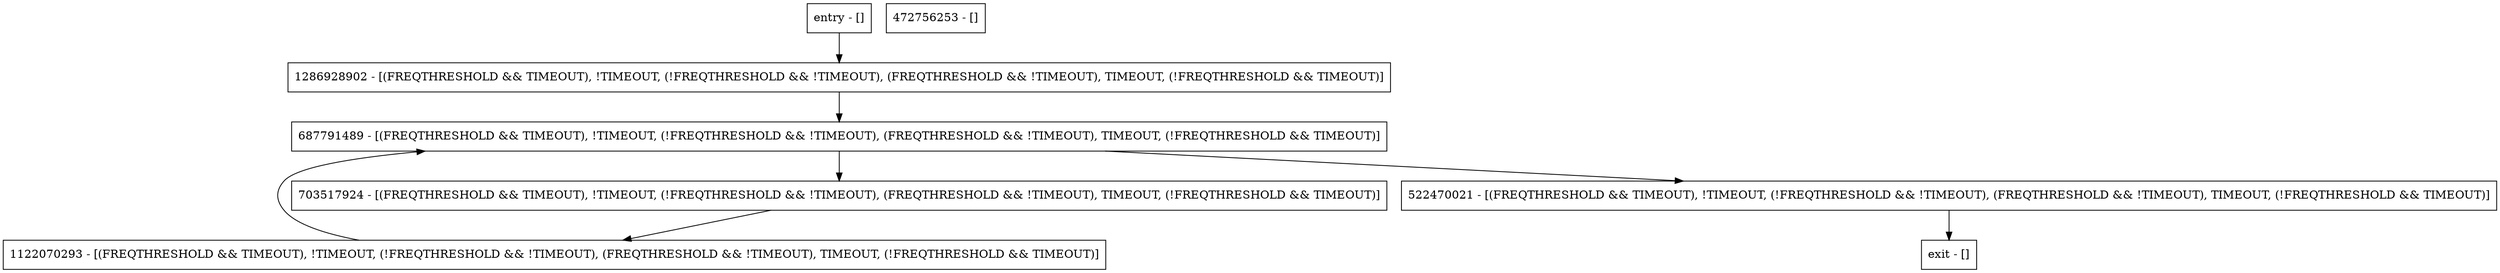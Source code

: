 digraph <init> {
node [shape=record];
entry [label="entry - []"];
exit [label="exit - []"];
522470021 [label="522470021 - [(FREQTHRESHOLD && TIMEOUT), !TIMEOUT, (!FREQTHRESHOLD && !TIMEOUT), (FREQTHRESHOLD && !TIMEOUT), TIMEOUT, (!FREQTHRESHOLD && TIMEOUT)]"];
1122070293 [label="1122070293 - [(FREQTHRESHOLD && TIMEOUT), !TIMEOUT, (!FREQTHRESHOLD && !TIMEOUT), (FREQTHRESHOLD && !TIMEOUT), TIMEOUT, (!FREQTHRESHOLD && TIMEOUT)]"];
1286928902 [label="1286928902 - [(FREQTHRESHOLD && TIMEOUT), !TIMEOUT, (!FREQTHRESHOLD && !TIMEOUT), (FREQTHRESHOLD && !TIMEOUT), TIMEOUT, (!FREQTHRESHOLD && TIMEOUT)]"];
687791489 [label="687791489 - [(FREQTHRESHOLD && TIMEOUT), !TIMEOUT, (!FREQTHRESHOLD && !TIMEOUT), (FREQTHRESHOLD && !TIMEOUT), TIMEOUT, (!FREQTHRESHOLD && TIMEOUT)]"];
472756253 [label="472756253 - []"];
703517924 [label="703517924 - [(FREQTHRESHOLD && TIMEOUT), !TIMEOUT, (!FREQTHRESHOLD && !TIMEOUT), (FREQTHRESHOLD && !TIMEOUT), TIMEOUT, (!FREQTHRESHOLD && TIMEOUT)]"];
entry;
exit;
entry -> 1286928902;
522470021 -> exit;
1122070293 -> 687791489;
1286928902 -> 687791489;
687791489 -> 522470021;
687791489 -> 703517924;
703517924 -> 1122070293;
}
